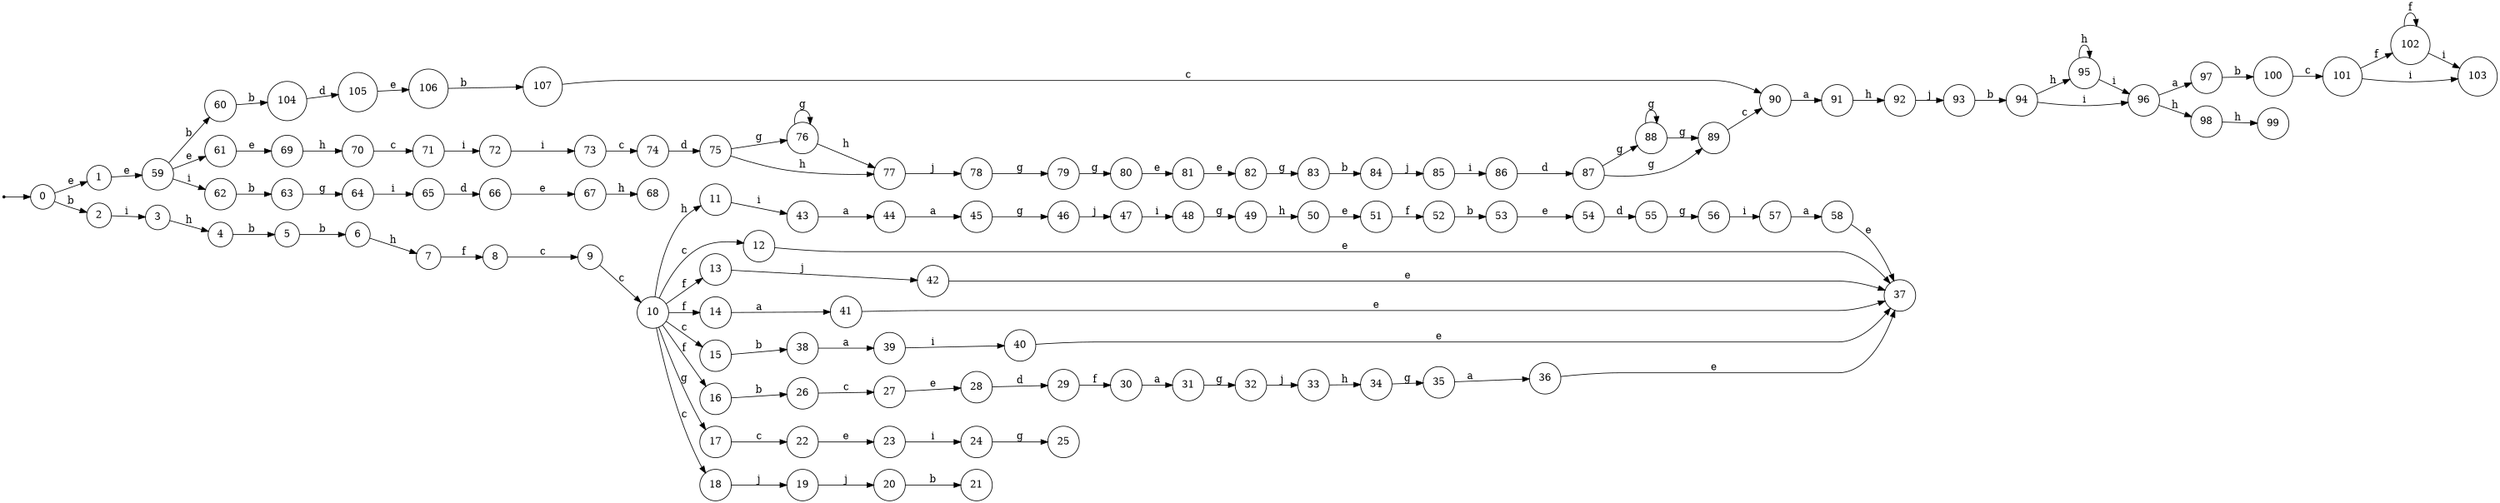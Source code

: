 digraph finite_state_machine {
rankdir=LR;
size="20,20";
node [shape = point]; "dummy0"
node [shape = circle]; "0";
"dummy0" -> "0";
node [shape = circle]; "1";
node [shape = circle]; "2";
node [shape = circle]; "3";
node [shape = circle]; "4";
node [shape = circle]; "5";
node [shape = circle]; "6";
node [shape = circle]; "7";
node [shape = circle]; "8";
node [shape = circle]; "9";
node [shape = circle]; "10";
node [shape = circle]; "11";
node [shape = circle]; "12";
node [shape = circle]; "13";
node [shape = circle]; "14";
node [shape = circle]; "15";
node [shape = circle]; "16";
node [shape = circle]; "17";
node [shape = circle]; "18";
node [shape = circle]; "19";
node [shape = circle]; "20";
node [shape = circle]; "21";
node [shape = circle]; "22";
node [shape = circle]; "23";
node [shape = circle]; "24";
node [shape = circle]; "25";
node [shape = circle]; "26";
node [shape = circle]; "27";
node [shape = circle]; "28";
node [shape = circle]; "29";
node [shape = circle]; "30";
node [shape = circle]; "31";
node [shape = circle]; "32";
node [shape = circle]; "33";
node [shape = circle]; "34";
node [shape = circle]; "35";
node [shape = circle]; "36";
node [shape = circle]; "37";
node [shape = circle]; "38";
node [shape = circle]; "39";
node [shape = circle]; "40";
node [shape = circle]; "41";
node [shape = circle]; "42";
node [shape = circle]; "43";
node [shape = circle]; "44";
node [shape = circle]; "45";
node [shape = circle]; "46";
node [shape = circle]; "47";
node [shape = circle]; "48";
node [shape = circle]; "49";
node [shape = circle]; "50";
node [shape = circle]; "51";
node [shape = circle]; "52";
node [shape = circle]; "53";
node [shape = circle]; "54";
node [shape = circle]; "55";
node [shape = circle]; "56";
node [shape = circle]; "57";
node [shape = circle]; "58";
node [shape = circle]; "59";
node [shape = circle]; "60";
node [shape = circle]; "61";
node [shape = circle]; "62";
node [shape = circle]; "63";
node [shape = circle]; "64";
node [shape = circle]; "65";
node [shape = circle]; "66";
node [shape = circle]; "67";
node [shape = circle]; "68";
node [shape = circle]; "69";
node [shape = circle]; "70";
node [shape = circle]; "71";
node [shape = circle]; "72";
node [shape = circle]; "73";
node [shape = circle]; "74";
node [shape = circle]; "75";
node [shape = circle]; "76";
node [shape = circle]; "77";
node [shape = circle]; "78";
node [shape = circle]; "79";
node [shape = circle]; "80";
node [shape = circle]; "81";
node [shape = circle]; "82";
node [shape = circle]; "83";
node [shape = circle]; "84";
node [shape = circle]; "85";
node [shape = circle]; "86";
node [shape = circle]; "87";
node [shape = circle]; "88";
node [shape = circle]; "89";
node [shape = circle]; "90";
node [shape = circle]; "91";
node [shape = circle]; "92";
node [shape = circle]; "93";
node [shape = circle]; "94";
node [shape = circle]; "95";
node [shape = circle]; "96";
node [shape = circle]; "97";
node [shape = circle]; "98";
node [shape = circle]; "99";
node [shape = circle]; "100";
node [shape = circle]; "101";
node [shape = circle]; "102";
node [shape = circle]; "103";
node [shape = circle]; "104";
node [shape = circle]; "105";
node [shape = circle]; "106";
node [shape = circle]; "107";
"0" -> "1" [label = "e"];
 "0" -> "2" [label = "b"];
 "2" -> "3" [label = "i"];
 "3" -> "4" [label = "h"];
 "4" -> "5" [label = "b"];
 "5" -> "6" [label = "b"];
 "6" -> "7" [label = "h"];
 "7" -> "8" [label = "f"];
 "8" -> "9" [label = "c"];
 "9" -> "10" [label = "c"];
 "10" -> "11" [label = "h"];
 "10" -> "18" [label = "c"];
 "10" -> "12" [label = "c"];
 "10" -> "15" [label = "c"];
 "10" -> "16" [label = "f"];
 "10" -> "13" [label = "f"];
 "10" -> "14" [label = "f"];
 "10" -> "17" [label = "g"];
 "18" -> "19" [label = "j"];
 "19" -> "20" [label = "j"];
 "20" -> "21" [label = "b"];
 "17" -> "22" [label = "c"];
 "22" -> "23" [label = "e"];
 "23" -> "24" [label = "i"];
 "24" -> "25" [label = "g"];
 "16" -> "26" [label = "b"];
 "26" -> "27" [label = "c"];
 "27" -> "28" [label = "e"];
 "28" -> "29" [label = "d"];
 "29" -> "30" [label = "f"];
 "30" -> "31" [label = "a"];
 "31" -> "32" [label = "g"];
 "32" -> "33" [label = "j"];
 "33" -> "34" [label = "h"];
 "34" -> "35" [label = "g"];
 "35" -> "36" [label = "a"];
 "36" -> "37" [label = "e"];
 "15" -> "38" [label = "b"];
 "38" -> "39" [label = "a"];
 "39" -> "40" [label = "i"];
 "40" -> "37" [label = "e"];
 "14" -> "41" [label = "a"];
 "41" -> "37" [label = "e"];
 "13" -> "42" [label = "j"];
 "42" -> "37" [label = "e"];
 "12" -> "37" [label = "e"];
 "11" -> "43" [label = "i"];
 "43" -> "44" [label = "a"];
 "44" -> "45" [label = "a"];
 "45" -> "46" [label = "g"];
 "46" -> "47" [label = "j"];
 "47" -> "48" [label = "i"];
 "48" -> "49" [label = "g"];
 "49" -> "50" [label = "h"];
 "50" -> "51" [label = "e"];
 "51" -> "52" [label = "f"];
 "52" -> "53" [label = "b"];
 "53" -> "54" [label = "e"];
 "54" -> "55" [label = "d"];
 "55" -> "56" [label = "g"];
 "56" -> "57" [label = "i"];
 "57" -> "58" [label = "a"];
 "58" -> "37" [label = "e"];
 "1" -> "59" [label = "e"];
 "59" -> "60" [label = "b"];
 "59" -> "61" [label = "e"];
 "59" -> "62" [label = "i"];
 "62" -> "63" [label = "b"];
 "63" -> "64" [label = "g"];
 "64" -> "65" [label = "i"];
 "65" -> "66" [label = "d"];
 "66" -> "67" [label = "e"];
 "67" -> "68" [label = "h"];
 "61" -> "69" [label = "e"];
 "69" -> "70" [label = "h"];
 "70" -> "71" [label = "c"];
 "71" -> "72" [label = "i"];
 "72" -> "73" [label = "i"];
 "73" -> "74" [label = "c"];
 "74" -> "75" [label = "d"];
 "75" -> "76" [label = "g"];
 "75" -> "77" [label = "h"];
 "77" -> "78" [label = "j"];
 "78" -> "79" [label = "g"];
 "79" -> "80" [label = "g"];
 "80" -> "81" [label = "e"];
 "81" -> "82" [label = "e"];
 "82" -> "83" [label = "g"];
 "83" -> "84" [label = "b"];
 "84" -> "85" [label = "j"];
 "85" -> "86" [label = "i"];
 "86" -> "87" [label = "d"];
 "87" -> "88" [label = "g"];
 "87" -> "89" [label = "g"];
 "89" -> "90" [label = "c"];
 "90" -> "91" [label = "a"];
 "91" -> "92" [label = "h"];
 "92" -> "93" [label = "j"];
 "93" -> "94" [label = "b"];
 "94" -> "95" [label = "h"];
 "94" -> "96" [label = "i"];
 "96" -> "97" [label = "a"];
 "96" -> "98" [label = "h"];
 "98" -> "99" [label = "h"];
 "97" -> "100" [label = "b"];
 "100" -> "101" [label = "c"];
 "101" -> "102" [label = "f"];
 "101" -> "103" [label = "i"];
 "102" -> "102" [label = "f"];
 "102" -> "103" [label = "i"];
 "95" -> "95" [label = "h"];
 "95" -> "96" [label = "i"];
 "88" -> "88" [label = "g"];
 "88" -> "89" [label = "g"];
 "76" -> "76" [label = "g"];
 "76" -> "77" [label = "h"];
 "60" -> "104" [label = "b"];
 "104" -> "105" [label = "d"];
 "105" -> "106" [label = "e"];
 "106" -> "107" [label = "b"];
 "107" -> "90" [label = "c"];
 }
